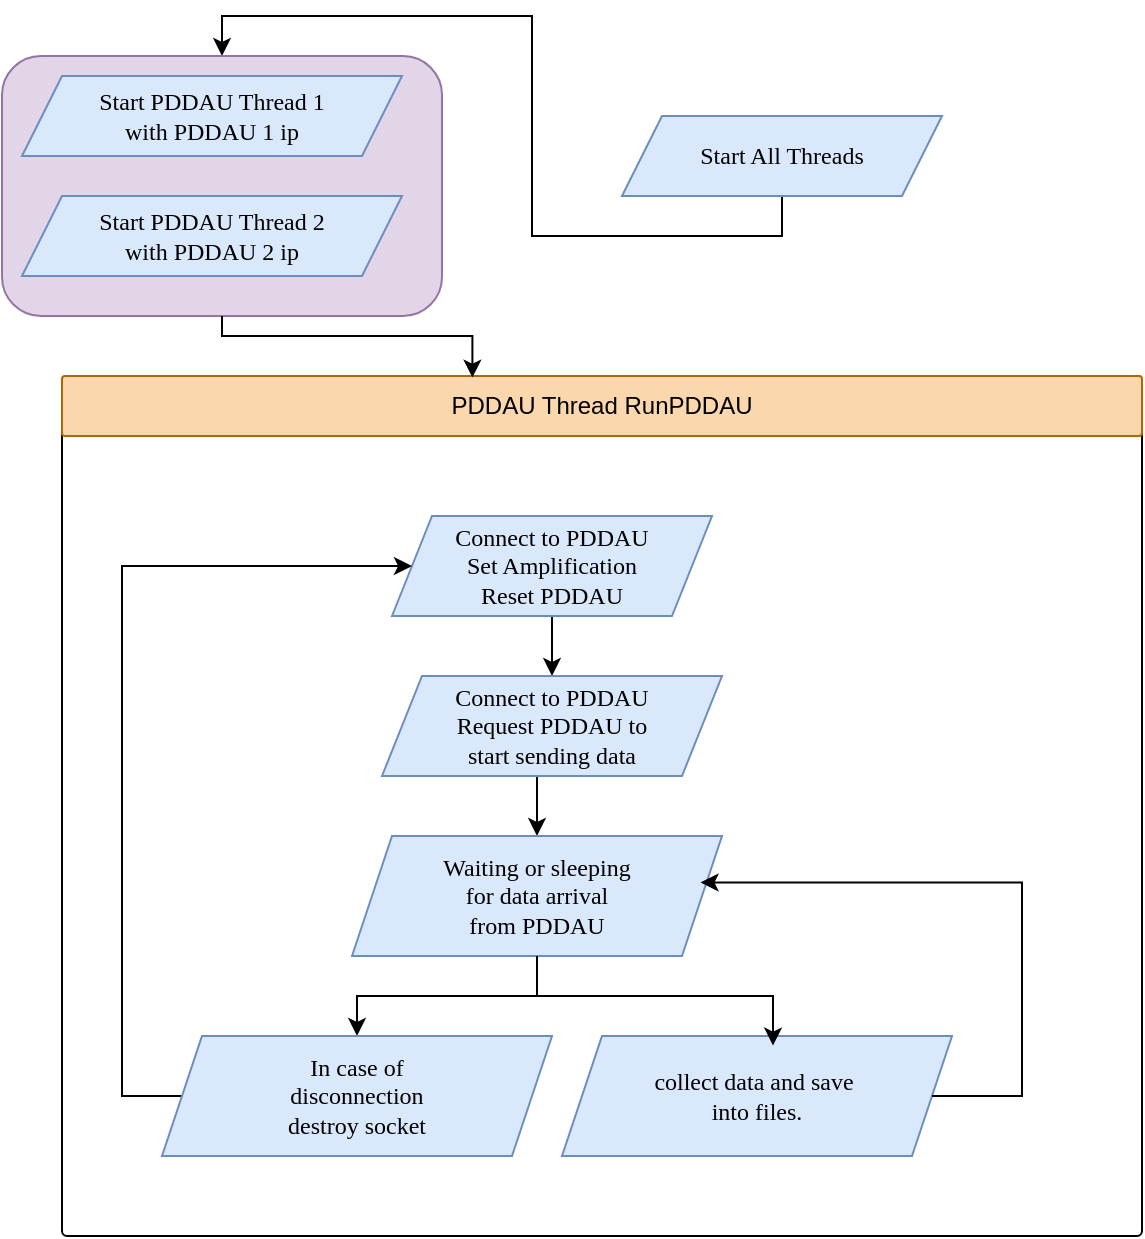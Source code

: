 <mxfile version="26.0.4">
  <diagram name="Page-1" id="-JbjR9eWr0wcDR0F8mnN">
    <mxGraphModel dx="1050" dy="621" grid="1" gridSize="10" guides="1" tooltips="1" connect="1" arrows="1" fold="1" page="1" pageScale="1" pageWidth="850" pageHeight="1100" math="0" shadow="0">
      <root>
        <mxCell id="0" />
        <mxCell id="1" parent="0" />
        <mxCell id="Kt2CGnVfWAPJjhGAIknc-7" style="edgeStyle=orthogonalEdgeStyle;rounded=0;orthogonalLoop=1;jettySize=auto;html=1;exitX=0.5;exitY=1;exitDx=0;exitDy=0;entryX=0.5;entryY=0;entryDx=0;entryDy=0;" edge="1" parent="1" source="Kt2CGnVfWAPJjhGAIknc-1" target="Kt2CGnVfWAPJjhGAIknc-4">
          <mxGeometry relative="1" as="geometry" />
        </mxCell>
        <mxCell id="Kt2CGnVfWAPJjhGAIknc-1" value="&lt;font face=&quot;Lucida Console&quot;&gt;Start All Threads&lt;/font&gt;" style="shape=parallelogram;perimeter=parallelogramPerimeter;whiteSpace=wrap;html=1;fixedSize=1;fillColor=#dae8fc;strokeColor=#6c8ebf;" vertex="1" parent="1">
          <mxGeometry x="520" y="140" width="160" height="40" as="geometry" />
        </mxCell>
        <mxCell id="Kt2CGnVfWAPJjhGAIknc-4" value="" style="rounded=1;whiteSpace=wrap;html=1;fillColor=#e1d5e7;strokeColor=#9673a6;" vertex="1" parent="1">
          <mxGeometry x="210" y="110" width="220" height="130" as="geometry" />
        </mxCell>
        <mxCell id="Kt2CGnVfWAPJjhGAIknc-2" value="&lt;font face=&quot;Lucida Console&quot;&gt;Start PDDAU Thread 1&lt;/font&gt;&lt;div&gt;&lt;font face=&quot;Lucida Console&quot;&gt;with PDDAU 1 ip&lt;/font&gt;&lt;/div&gt;" style="shape=parallelogram;perimeter=parallelogramPerimeter;whiteSpace=wrap;html=1;fixedSize=1;fillColor=#dae8fc;strokeColor=#6c8ebf;" vertex="1" parent="1">
          <mxGeometry x="220" y="120" width="190" height="40" as="geometry" />
        </mxCell>
        <mxCell id="Kt2CGnVfWAPJjhGAIknc-3" value="&lt;font face=&quot;Lucida Console&quot;&gt;Start PDDAU Thread 2&lt;/font&gt;&lt;div&gt;&lt;font face=&quot;Lucida Console&quot;&gt;with PDDAU 2 ip&lt;/font&gt;&lt;/div&gt;" style="shape=parallelogram;perimeter=parallelogramPerimeter;whiteSpace=wrap;html=1;fixedSize=1;fillColor=#dae8fc;strokeColor=#6c8ebf;" vertex="1" parent="1">
          <mxGeometry x="220" y="180" width="190" height="40" as="geometry" />
        </mxCell>
        <mxCell id="Kt2CGnVfWAPJjhGAIknc-5" value="" style="rounded=1;whiteSpace=wrap;html=1;arcSize=5;absoluteArcSize=1;" vertex="1" parent="1">
          <mxGeometry x="240" y="280" width="540" height="420" as="geometry" />
        </mxCell>
        <mxCell id="Kt2CGnVfWAPJjhGAIknc-6" value="PDDAU Thread RunPDDAU" style="rounded=1;whiteSpace=wrap;html=1;absoluteArcSize=0;arcSize=5;fillColor=#fad7ac;strokeColor=#b46504;" vertex="1" parent="1">
          <mxGeometry x="240" y="270" width="540" height="30" as="geometry" />
        </mxCell>
        <mxCell id="Kt2CGnVfWAPJjhGAIknc-8" style="edgeStyle=orthogonalEdgeStyle;rounded=0;orthogonalLoop=1;jettySize=auto;html=1;exitX=0.5;exitY=1;exitDx=0;exitDy=0;entryX=0.38;entryY=0.027;entryDx=0;entryDy=0;entryPerimeter=0;" edge="1" parent="1" source="Kt2CGnVfWAPJjhGAIknc-4" target="Kt2CGnVfWAPJjhGAIknc-6">
          <mxGeometry relative="1" as="geometry">
            <Array as="points">
              <mxPoint x="320" y="250" />
              <mxPoint x="445" y="250" />
            </Array>
          </mxGeometry>
        </mxCell>
        <mxCell id="Kt2CGnVfWAPJjhGAIknc-12" style="edgeStyle=orthogonalEdgeStyle;rounded=0;orthogonalLoop=1;jettySize=auto;html=1;exitX=0.5;exitY=1;exitDx=0;exitDy=0;entryX=0.5;entryY=0;entryDx=0;entryDy=0;" edge="1" parent="1" source="Kt2CGnVfWAPJjhGAIknc-10" target="Kt2CGnVfWAPJjhGAIknc-11">
          <mxGeometry relative="1" as="geometry" />
        </mxCell>
        <mxCell id="Kt2CGnVfWAPJjhGAIknc-10" value="&lt;font face=&quot;Lucida Console&quot;&gt;Connect to PDDAU&lt;/font&gt;&lt;div&gt;&lt;font face=&quot;Lucida Console&quot;&gt;Set Amplification&lt;/font&gt;&lt;/div&gt;&lt;div&gt;&lt;font face=&quot;Lucida Console&quot;&gt;Reset PDDAU&lt;/font&gt;&lt;/div&gt;" style="shape=parallelogram;perimeter=parallelogramPerimeter;whiteSpace=wrap;html=1;fixedSize=1;fillColor=#dae8fc;strokeColor=#6c8ebf;align=center;" vertex="1" parent="1">
          <mxGeometry x="405" y="340" width="160" height="50" as="geometry" />
        </mxCell>
        <mxCell id="Kt2CGnVfWAPJjhGAIknc-14" style="edgeStyle=orthogonalEdgeStyle;rounded=0;orthogonalLoop=1;jettySize=auto;html=1;exitX=0.5;exitY=1;exitDx=0;exitDy=0;entryX=0.5;entryY=0;entryDx=0;entryDy=0;" edge="1" parent="1" source="Kt2CGnVfWAPJjhGAIknc-11" target="Kt2CGnVfWAPJjhGAIknc-13">
          <mxGeometry relative="1" as="geometry" />
        </mxCell>
        <mxCell id="Kt2CGnVfWAPJjhGAIknc-11" value="&lt;font face=&quot;Lucida Console&quot;&gt;Connect to PDDAU&lt;/font&gt;&lt;div&gt;&lt;font face=&quot;Lucida Console&quot;&gt;Request PDDAU to&lt;/font&gt;&lt;/div&gt;&lt;div&gt;&lt;font face=&quot;Lucida Console&quot;&gt;start sending data&lt;/font&gt;&lt;/div&gt;" style="shape=parallelogram;perimeter=parallelogramPerimeter;whiteSpace=wrap;html=1;fixedSize=1;fillColor=#dae8fc;strokeColor=#6c8ebf;align=center;" vertex="1" parent="1">
          <mxGeometry x="400" y="420" width="170" height="50" as="geometry" />
        </mxCell>
        <mxCell id="Kt2CGnVfWAPJjhGAIknc-18" style="edgeStyle=orthogonalEdgeStyle;rounded=0;orthogonalLoop=1;jettySize=auto;html=1;exitX=0.5;exitY=1;exitDx=0;exitDy=0;" edge="1" parent="1" source="Kt2CGnVfWAPJjhGAIknc-13" target="Kt2CGnVfWAPJjhGAIknc-17">
          <mxGeometry relative="1" as="geometry" />
        </mxCell>
        <mxCell id="Kt2CGnVfWAPJjhGAIknc-13" value="&lt;font face=&quot;Lucida Console&quot;&gt;Waiting or sleeping&lt;/font&gt;&lt;div&gt;&lt;font face=&quot;Lucida Console&quot;&gt;for data arrival&lt;/font&gt;&lt;/div&gt;&lt;div&gt;&lt;font face=&quot;Lucida Console&quot;&gt;from PDDAU&lt;/font&gt;&lt;/div&gt;" style="shape=parallelogram;perimeter=parallelogramPerimeter;whiteSpace=wrap;html=1;fixedSize=1;fillColor=#dae8fc;strokeColor=#6c8ebf;align=center;" vertex="1" parent="1">
          <mxGeometry x="385" y="500" width="185" height="60" as="geometry" />
        </mxCell>
        <mxCell id="Kt2CGnVfWAPJjhGAIknc-15" value="&lt;font face=&quot;Lucida Console&quot;&gt;collect data and save&amp;nbsp;&lt;/font&gt;&lt;div&gt;&lt;font face=&quot;Lucida Console&quot;&gt;into files.&lt;/font&gt;&lt;/div&gt;" style="shape=parallelogram;perimeter=parallelogramPerimeter;whiteSpace=wrap;html=1;fixedSize=1;fillColor=#dae8fc;strokeColor=#6c8ebf;align=center;" vertex="1" parent="1">
          <mxGeometry x="490" y="600" width="195" height="60" as="geometry" />
        </mxCell>
        <mxCell id="Kt2CGnVfWAPJjhGAIknc-16" style="edgeStyle=orthogonalEdgeStyle;rounded=0;orthogonalLoop=1;jettySize=auto;html=1;exitX=0.5;exitY=1;exitDx=0;exitDy=0;entryX=0.541;entryY=0.08;entryDx=0;entryDy=0;entryPerimeter=0;" edge="1" parent="1" source="Kt2CGnVfWAPJjhGAIknc-13" target="Kt2CGnVfWAPJjhGAIknc-15">
          <mxGeometry relative="1" as="geometry" />
        </mxCell>
        <mxCell id="Kt2CGnVfWAPJjhGAIknc-21" style="edgeStyle=orthogonalEdgeStyle;rounded=0;orthogonalLoop=1;jettySize=auto;html=1;exitX=0;exitY=0.5;exitDx=0;exitDy=0;entryX=0;entryY=0.5;entryDx=0;entryDy=0;" edge="1" parent="1" source="Kt2CGnVfWAPJjhGAIknc-17" target="Kt2CGnVfWAPJjhGAIknc-10">
          <mxGeometry relative="1" as="geometry">
            <Array as="points">
              <mxPoint x="270" y="630" />
              <mxPoint x="270" y="365" />
            </Array>
          </mxGeometry>
        </mxCell>
        <mxCell id="Kt2CGnVfWAPJjhGAIknc-17" value="&lt;font face=&quot;Lucida Console&quot;&gt;In case of&lt;/font&gt;&lt;div&gt;&lt;font face=&quot;Lucida Console&quot;&gt;disconnection&lt;/font&gt;&lt;/div&gt;&lt;div&gt;&lt;font face=&quot;Lucida Console&quot;&gt;destroy socket&lt;/font&gt;&lt;/div&gt;" style="shape=parallelogram;perimeter=parallelogramPerimeter;whiteSpace=wrap;html=1;fixedSize=1;fillColor=#dae8fc;strokeColor=#6c8ebf;align=center;" vertex="1" parent="1">
          <mxGeometry x="290" y="600" width="195" height="60" as="geometry" />
        </mxCell>
        <mxCell id="Kt2CGnVfWAPJjhGAIknc-20" style="edgeStyle=orthogonalEdgeStyle;rounded=0;orthogonalLoop=1;jettySize=auto;html=1;exitX=1;exitY=0.5;exitDx=0;exitDy=0;entryX=0.942;entryY=0.387;entryDx=0;entryDy=0;entryPerimeter=0;" edge="1" parent="1" source="Kt2CGnVfWAPJjhGAIknc-15" target="Kt2CGnVfWAPJjhGAIknc-13">
          <mxGeometry relative="1" as="geometry">
            <Array as="points">
              <mxPoint x="720" y="630" />
              <mxPoint x="720" y="523" />
            </Array>
          </mxGeometry>
        </mxCell>
      </root>
    </mxGraphModel>
  </diagram>
</mxfile>
